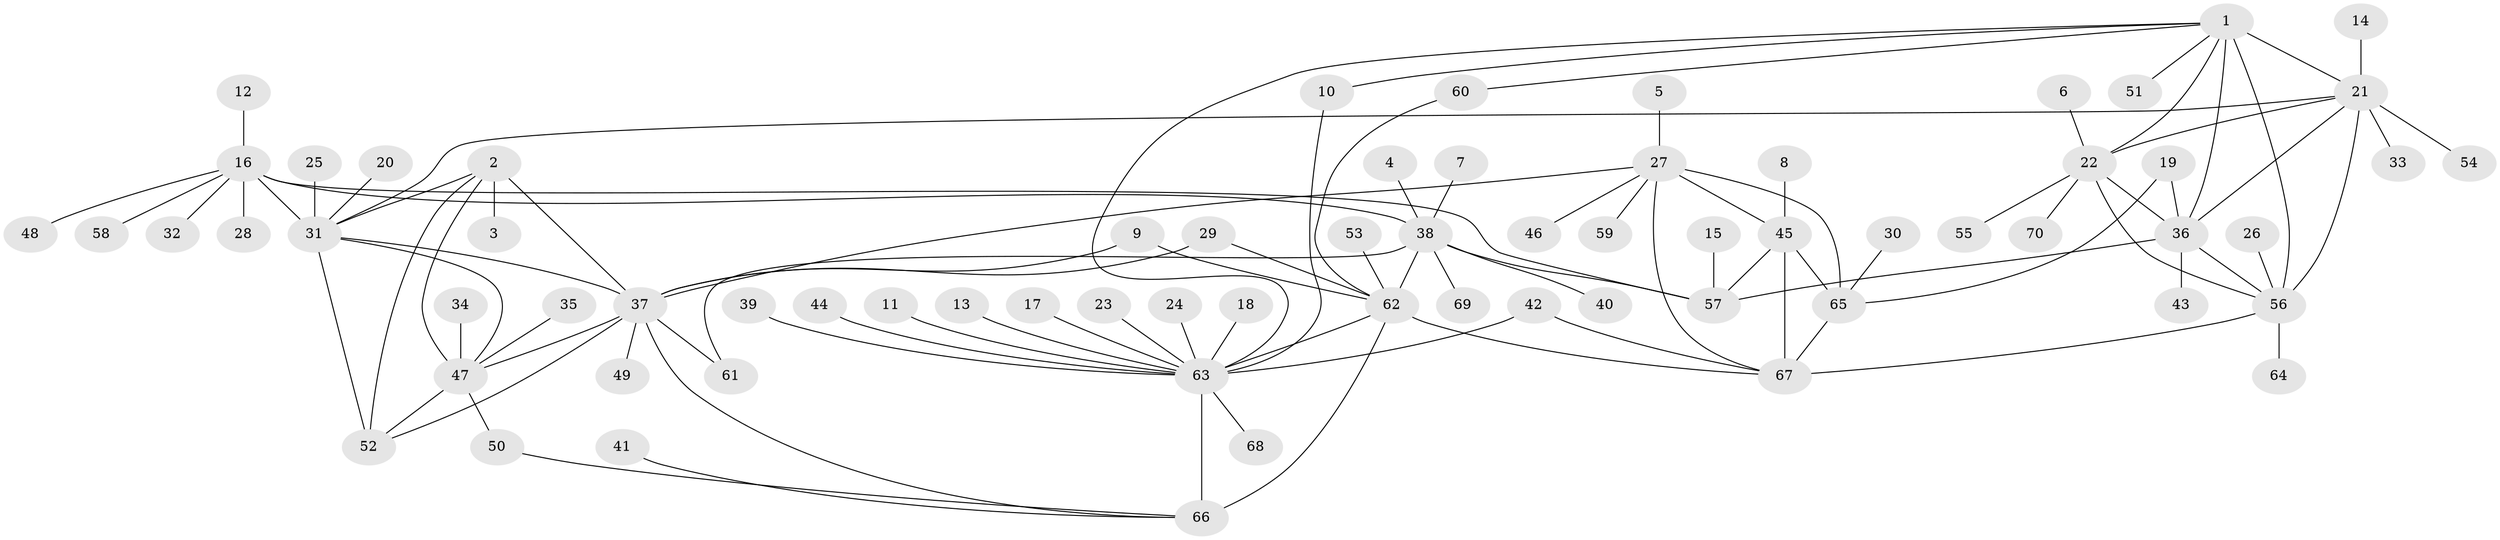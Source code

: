 // original degree distribution, {7: 0.03571428571428571, 8: 0.04285714285714286, 6: 0.014285714285714285, 11: 0.03571428571428571, 14: 0.007142857142857143, 12: 0.02142857142857143, 9: 0.05, 10: 0.03571428571428571, 15: 0.007142857142857143, 1: 0.5928571428571429, 2: 0.15, 3: 0.007142857142857143}
// Generated by graph-tools (version 1.1) at 2025/02/03/09/25 03:02:37]
// undirected, 70 vertices, 100 edges
graph export_dot {
graph [start="1"]
  node [color=gray90,style=filled];
  1;
  2;
  3;
  4;
  5;
  6;
  7;
  8;
  9;
  10;
  11;
  12;
  13;
  14;
  15;
  16;
  17;
  18;
  19;
  20;
  21;
  22;
  23;
  24;
  25;
  26;
  27;
  28;
  29;
  30;
  31;
  32;
  33;
  34;
  35;
  36;
  37;
  38;
  39;
  40;
  41;
  42;
  43;
  44;
  45;
  46;
  47;
  48;
  49;
  50;
  51;
  52;
  53;
  54;
  55;
  56;
  57;
  58;
  59;
  60;
  61;
  62;
  63;
  64;
  65;
  66;
  67;
  68;
  69;
  70;
  1 -- 10 [weight=1.0];
  1 -- 21 [weight=2.0];
  1 -- 22 [weight=2.0];
  1 -- 36 [weight=2.0];
  1 -- 51 [weight=1.0];
  1 -- 56 [weight=4.0];
  1 -- 60 [weight=1.0];
  1 -- 63 [weight=1.0];
  2 -- 3 [weight=1.0];
  2 -- 31 [weight=3.0];
  2 -- 37 [weight=3.0];
  2 -- 47 [weight=3.0];
  2 -- 52 [weight=3.0];
  4 -- 38 [weight=1.0];
  5 -- 27 [weight=1.0];
  6 -- 22 [weight=1.0];
  7 -- 38 [weight=1.0];
  8 -- 45 [weight=1.0];
  9 -- 37 [weight=1.0];
  9 -- 62 [weight=1.0];
  10 -- 63 [weight=1.0];
  11 -- 63 [weight=1.0];
  12 -- 16 [weight=1.0];
  13 -- 63 [weight=1.0];
  14 -- 21 [weight=1.0];
  15 -- 57 [weight=1.0];
  16 -- 28 [weight=1.0];
  16 -- 31 [weight=1.0];
  16 -- 32 [weight=1.0];
  16 -- 38 [weight=6.0];
  16 -- 48 [weight=1.0];
  16 -- 57 [weight=4.0];
  16 -- 58 [weight=1.0];
  17 -- 63 [weight=1.0];
  18 -- 63 [weight=1.0];
  19 -- 36 [weight=1.0];
  19 -- 65 [weight=1.0];
  20 -- 31 [weight=1.0];
  21 -- 22 [weight=1.0];
  21 -- 31 [weight=1.0];
  21 -- 33 [weight=1.0];
  21 -- 36 [weight=1.0];
  21 -- 54 [weight=1.0];
  21 -- 56 [weight=2.0];
  22 -- 36 [weight=1.0];
  22 -- 55 [weight=1.0];
  22 -- 56 [weight=2.0];
  22 -- 70 [weight=1.0];
  23 -- 63 [weight=1.0];
  24 -- 63 [weight=1.0];
  25 -- 31 [weight=1.0];
  26 -- 56 [weight=1.0];
  27 -- 37 [weight=1.0];
  27 -- 45 [weight=3.0];
  27 -- 46 [weight=1.0];
  27 -- 59 [weight=1.0];
  27 -- 65 [weight=1.0];
  27 -- 67 [weight=2.0];
  29 -- 37 [weight=1.0];
  29 -- 62 [weight=1.0];
  30 -- 65 [weight=1.0];
  31 -- 37 [weight=1.0];
  31 -- 47 [weight=1.0];
  31 -- 52 [weight=1.0];
  34 -- 47 [weight=1.0];
  35 -- 47 [weight=1.0];
  36 -- 43 [weight=1.0];
  36 -- 56 [weight=2.0];
  36 -- 57 [weight=1.0];
  37 -- 47 [weight=1.0];
  37 -- 49 [weight=1.0];
  37 -- 52 [weight=1.0];
  37 -- 61 [weight=1.0];
  37 -- 66 [weight=1.0];
  38 -- 40 [weight=1.0];
  38 -- 57 [weight=6.0];
  38 -- 61 [weight=1.0];
  38 -- 62 [weight=1.0];
  38 -- 69 [weight=1.0];
  39 -- 63 [weight=1.0];
  41 -- 66 [weight=1.0];
  42 -- 63 [weight=1.0];
  42 -- 67 [weight=1.0];
  44 -- 63 [weight=1.0];
  45 -- 57 [weight=1.0];
  45 -- 65 [weight=3.0];
  45 -- 67 [weight=6.0];
  47 -- 50 [weight=1.0];
  47 -- 52 [weight=1.0];
  50 -- 66 [weight=1.0];
  53 -- 62 [weight=1.0];
  56 -- 64 [weight=1.0];
  56 -- 67 [weight=1.0];
  60 -- 62 [weight=1.0];
  62 -- 63 [weight=5.0];
  62 -- 66 [weight=1.0];
  62 -- 67 [weight=1.0];
  63 -- 66 [weight=5.0];
  63 -- 68 [weight=1.0];
  65 -- 67 [weight=2.0];
}
